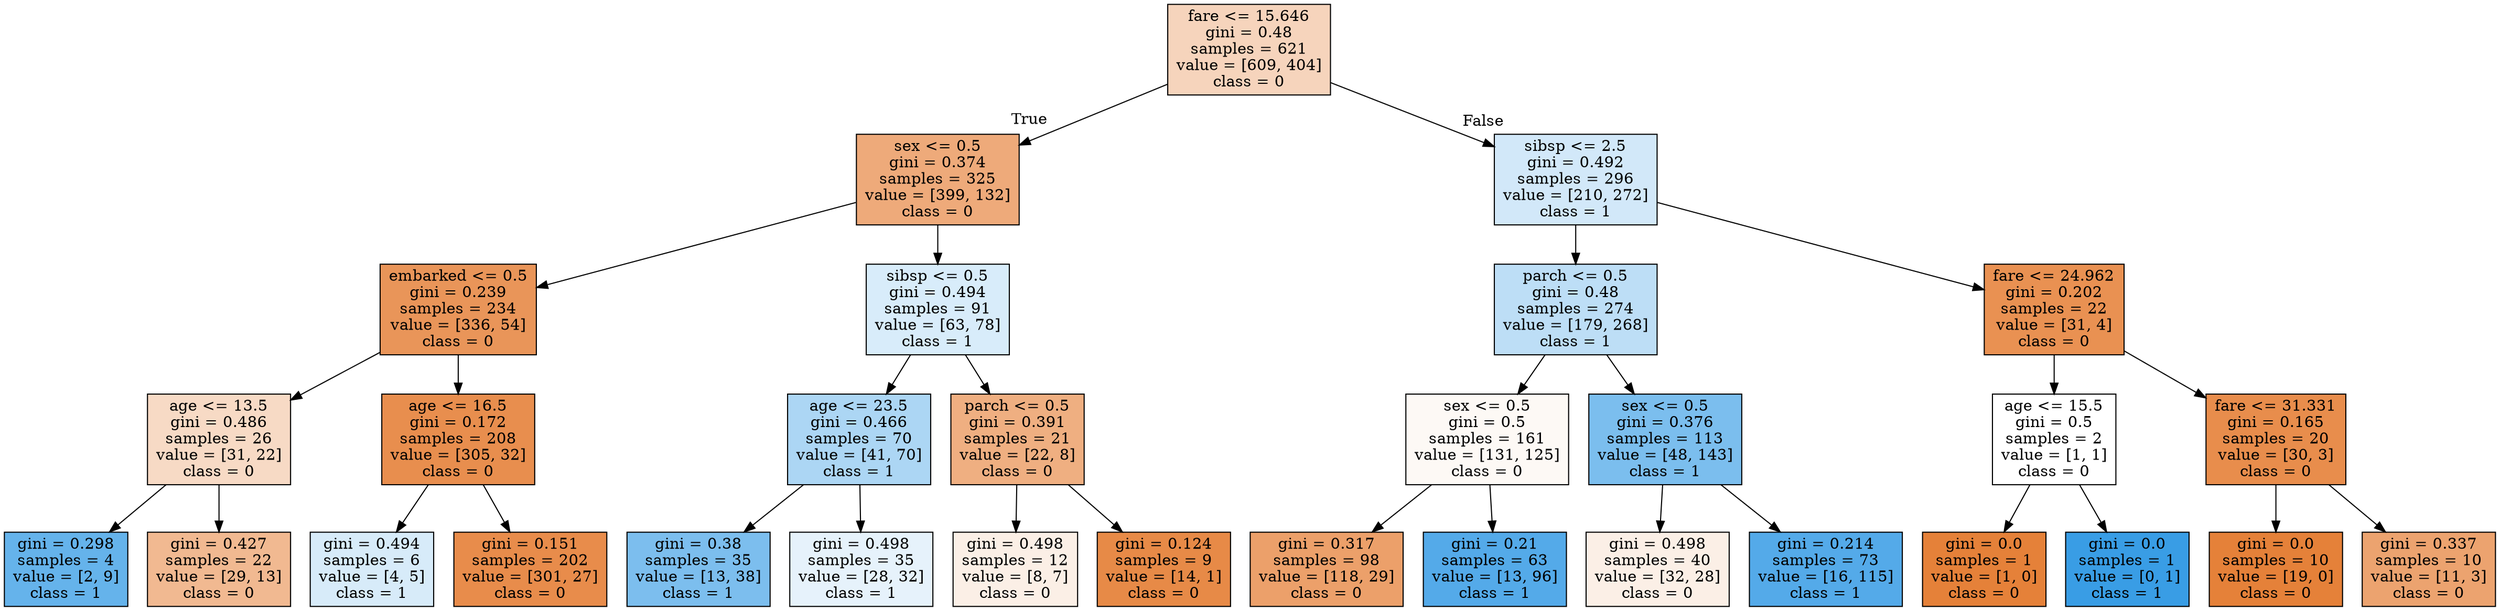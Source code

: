 digraph Tree {
node [shape=box, style="filled", color="black"] ;
graph [ranksep=equally, splines=polyline] ;
0 [label="fare <= 15.646\ngini = 0.48\nsamples = 621\nvalue = [609, 404]\nclass = 0", fillcolor="#e5813956"] ;
1 [label="sex <= 0.5\ngini = 0.374\nsamples = 325\nvalue = [399, 132]\nclass = 0", fillcolor="#e58139ab"] ;
0 -> 1 [labeldistance=2.5, labelangle=45, headlabel="True"] ;
2 [label="embarked <= 0.5\ngini = 0.239\nsamples = 234\nvalue = [336, 54]\nclass = 0", fillcolor="#e58139d6"] ;
1 -> 2 ;
3 [label="age <= 13.5\ngini = 0.486\nsamples = 26\nvalue = [31, 22]\nclass = 0", fillcolor="#e581394a"] ;
2 -> 3 ;
4 [label="gini = 0.298\nsamples = 4\nvalue = [2, 9]\nclass = 1", fillcolor="#399de5c6"] ;
3 -> 4 ;
5 [label="gini = 0.427\nsamples = 22\nvalue = [29, 13]\nclass = 0", fillcolor="#e581398d"] ;
3 -> 5 ;
6 [label="age <= 16.5\ngini = 0.172\nsamples = 208\nvalue = [305, 32]\nclass = 0", fillcolor="#e58139e4"] ;
2 -> 6 ;
7 [label="gini = 0.494\nsamples = 6\nvalue = [4, 5]\nclass = 1", fillcolor="#399de533"] ;
6 -> 7 ;
8 [label="gini = 0.151\nsamples = 202\nvalue = [301, 27]\nclass = 0", fillcolor="#e58139e8"] ;
6 -> 8 ;
9 [label="sibsp <= 0.5\ngini = 0.494\nsamples = 91\nvalue = [63, 78]\nclass = 1", fillcolor="#399de531"] ;
1 -> 9 ;
10 [label="age <= 23.5\ngini = 0.466\nsamples = 70\nvalue = [41, 70]\nclass = 1", fillcolor="#399de56a"] ;
9 -> 10 ;
11 [label="gini = 0.38\nsamples = 35\nvalue = [13, 38]\nclass = 1", fillcolor="#399de5a8"] ;
10 -> 11 ;
12 [label="gini = 0.498\nsamples = 35\nvalue = [28, 32]\nclass = 1", fillcolor="#399de520"] ;
10 -> 12 ;
13 [label="parch <= 0.5\ngini = 0.391\nsamples = 21\nvalue = [22, 8]\nclass = 0", fillcolor="#e58139a2"] ;
9 -> 13 ;
14 [label="gini = 0.498\nsamples = 12\nvalue = [8, 7]\nclass = 0", fillcolor="#e5813920"] ;
13 -> 14 ;
15 [label="gini = 0.124\nsamples = 9\nvalue = [14, 1]\nclass = 0", fillcolor="#e58139ed"] ;
13 -> 15 ;
16 [label="sibsp <= 2.5\ngini = 0.492\nsamples = 296\nvalue = [210, 272]\nclass = 1", fillcolor="#399de53a"] ;
0 -> 16 [labeldistance=2.5, labelangle=-45, headlabel="False"] ;
17 [label="parch <= 0.5\ngini = 0.48\nsamples = 274\nvalue = [179, 268]\nclass = 1", fillcolor="#399de555"] ;
16 -> 17 ;
18 [label="sex <= 0.5\ngini = 0.5\nsamples = 161\nvalue = [131, 125]\nclass = 0", fillcolor="#e581390c"] ;
17 -> 18 ;
19 [label="gini = 0.317\nsamples = 98\nvalue = [118, 29]\nclass = 0", fillcolor="#e58139c0"] ;
18 -> 19 ;
20 [label="gini = 0.21\nsamples = 63\nvalue = [13, 96]\nclass = 1", fillcolor="#399de5dc"] ;
18 -> 20 ;
21 [label="sex <= 0.5\ngini = 0.376\nsamples = 113\nvalue = [48, 143]\nclass = 1", fillcolor="#399de5a9"] ;
17 -> 21 ;
22 [label="gini = 0.498\nsamples = 40\nvalue = [32, 28]\nclass = 0", fillcolor="#e5813920"] ;
21 -> 22 ;
23 [label="gini = 0.214\nsamples = 73\nvalue = [16, 115]\nclass = 1", fillcolor="#399de5dc"] ;
21 -> 23 ;
24 [label="fare <= 24.962\ngini = 0.202\nsamples = 22\nvalue = [31, 4]\nclass = 0", fillcolor="#e58139de"] ;
16 -> 24 ;
25 [label="age <= 15.5\ngini = 0.5\nsamples = 2\nvalue = [1, 1]\nclass = 0", fillcolor="#e5813900"] ;
24 -> 25 ;
26 [label="gini = 0.0\nsamples = 1\nvalue = [1, 0]\nclass = 0", fillcolor="#e58139ff"] ;
25 -> 26 ;
27 [label="gini = 0.0\nsamples = 1\nvalue = [0, 1]\nclass = 1", fillcolor="#399de5ff"] ;
25 -> 27 ;
28 [label="fare <= 31.331\ngini = 0.165\nsamples = 20\nvalue = [30, 3]\nclass = 0", fillcolor="#e58139e6"] ;
24 -> 28 ;
29 [label="gini = 0.0\nsamples = 10\nvalue = [19, 0]\nclass = 0", fillcolor="#e58139ff"] ;
28 -> 29 ;
30 [label="gini = 0.337\nsamples = 10\nvalue = [11, 3]\nclass = 0", fillcolor="#e58139b9"] ;
28 -> 30 ;
{rank=same ; 0} ;
{rank=same ; 1; 16} ;
{rank=same ; 2; 9; 17; 24} ;
{rank=same ; 3; 6; 10; 13; 18; 21; 25; 28} ;
{rank=same ; 4; 5; 7; 8; 11; 12; 14; 15; 19; 20; 22; 23; 26; 27; 29; 30} ;
}